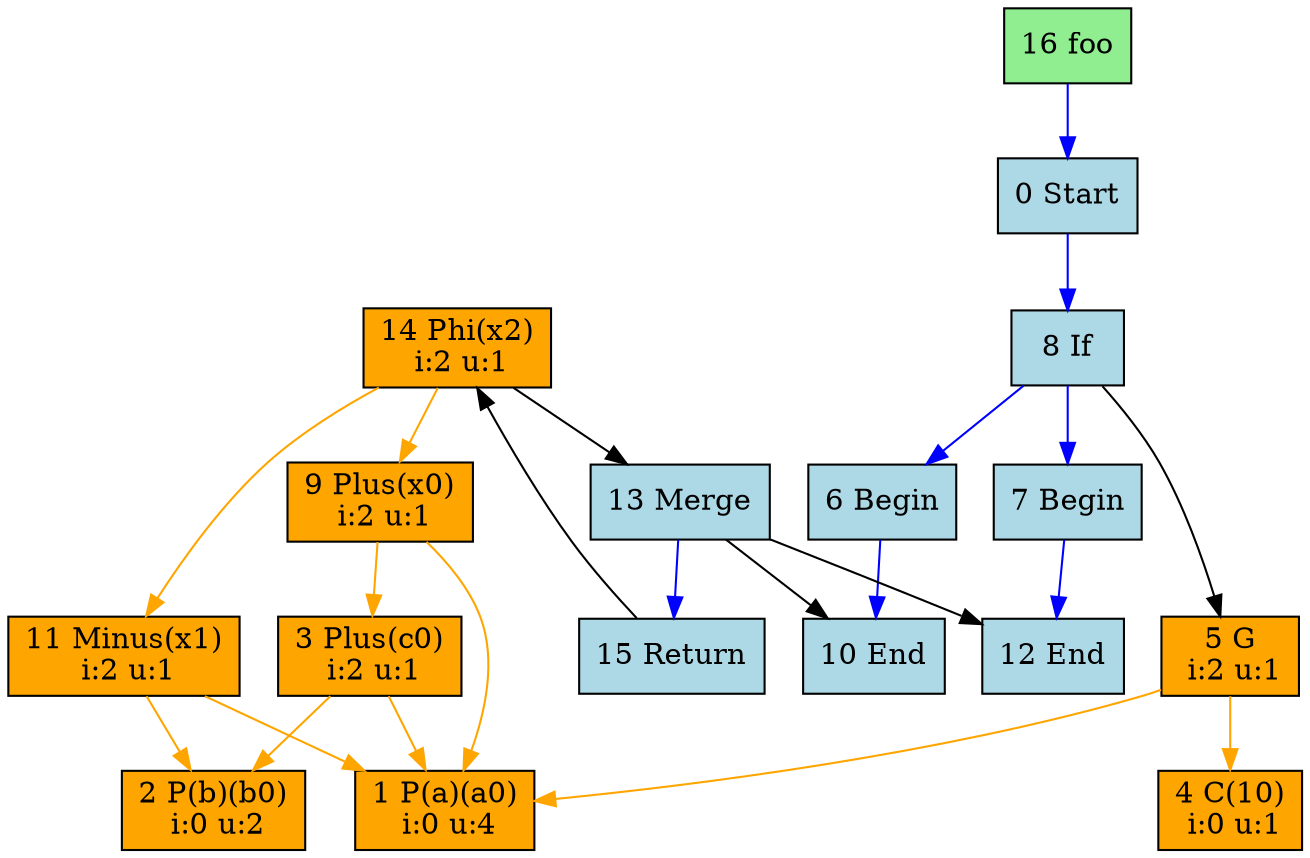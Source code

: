 digraph{
	node0 [ shape="box", style="filled", color="black", label="0 Start\n", fillcolor="lightblue"]
	node1 [ shape="box", style="filled", color="black", label="1 P(a)(a0)\n i:0 u:4", fillcolor="orange"]
	node2 [ shape="box", style="filled", color="black", label="2 P(b)(b0)\n i:0 u:2", fillcolor="orange"]
	node3 [ shape="box", style="filled", color="black", label="3 Plus(c0)\n i:2 u:1", fillcolor="orange"]
	node4 [ shape="box", style="filled", color="black", label="4 C(10)\n i:0 u:1", fillcolor="orange"]
	node5 [ shape="box", style="filled", color="black", label="5 G\n i:2 u:1", fillcolor="orange"]
	node6 [ shape="box", style="filled", color="black", label="6 Begin\n", fillcolor="lightblue"]
	node7 [ shape="box", style="filled", color="black", label="7 Begin\n", fillcolor="lightblue"]
	node8 [ shape="box", style="filled", color="black", label="8 If\n", fillcolor="lightblue"]
	node9 [ shape="box", style="filled", color="black", label="9 Plus(x0)\n i:2 u:1", fillcolor="orange"]
	node10 [ shape="box", style="filled", color="black", label="10 End\n", fillcolor="lightblue"]
	node11 [ shape="box", style="filled", color="black", label="11 Minus(x1)\n i:2 u:1", fillcolor="orange"]
	node12 [ shape="box", style="filled", color="black", label="12 End\n", fillcolor="lightblue"]
	node13 [ shape="box", style="filled", color="black", label="13 Merge\n", fillcolor="lightblue"]
	node14 [ shape="box", style="filled", color="black", label="14 Phi(x2)\n i:2 u:1", fillcolor="orange"]
	node15 [ shape="box", style="filled", color="black", label="15 Return\n", fillcolor="lightblue"]
	node16 [ shape="box", style="filled", color="black", label="16 foo\n", fillcolor="lightgreen"]

	node0 -> node8 [color="blue"]
	node3 -> node1 [color="orange"]
	node3 -> node2 [color="orange"]
	node5 -> node1 [color="orange"]
	node5 -> node4 [color="orange"]
	node6 -> node10 [color="blue"]
	node7 -> node12 [color="blue"]
	node8 -> node5
	node8 -> node6 [color="blue"]
	node8 -> node7 [color="blue"]
	node9 -> node1 [color="orange"]
	node9 -> node3 [color="orange"]
	node11 -> node1 [color="orange"]
	node11 -> node2 [color="orange"]
	node13 -> node15 [color="blue"]
	node13 -> node10
	node13 -> node12
	node14 -> node9 [color="orange"]
	node14 -> node11 [color="orange"]
	node14 -> node13
	node15 -> node14
	node16 -> node0 [color="blue"]
}
